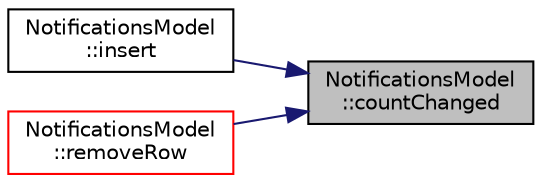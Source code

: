 digraph "NotificationsModel::countChanged"
{
 // LATEX_PDF_SIZE
  edge [fontname="Helvetica",fontsize="10",labelfontname="Helvetica",labelfontsize="10"];
  node [fontname="Helvetica",fontsize="10",shape=record];
  rankdir="RL";
  Node1 [label="NotificationsModel\l::countChanged",height=0.2,width=0.4,color="black", fillcolor="grey75", style="filled", fontcolor="black",tooltip=" "];
  Node1 -> Node2 [dir="back",color="midnightblue",fontsize="10",style="solid",fontname="Helvetica"];
  Node2 [label="NotificationsModel\l::insert",height=0.2,width=0.4,color="black", fillcolor="white", style="filled",URL="$class_notifications_model.html#a14ecea098d975f338e328d6662ddfa9e",tooltip=" "];
  Node1 -> Node3 [dir="back",color="midnightblue",fontsize="10",style="solid",fontname="Helvetica"];
  Node3 [label="NotificationsModel\l::removeRow",height=0.2,width=0.4,color="red", fillcolor="white", style="filled",URL="$class_notifications_model.html#ad6b47b691f4dd31237e457393f46ce9f",tooltip=" "];
}
